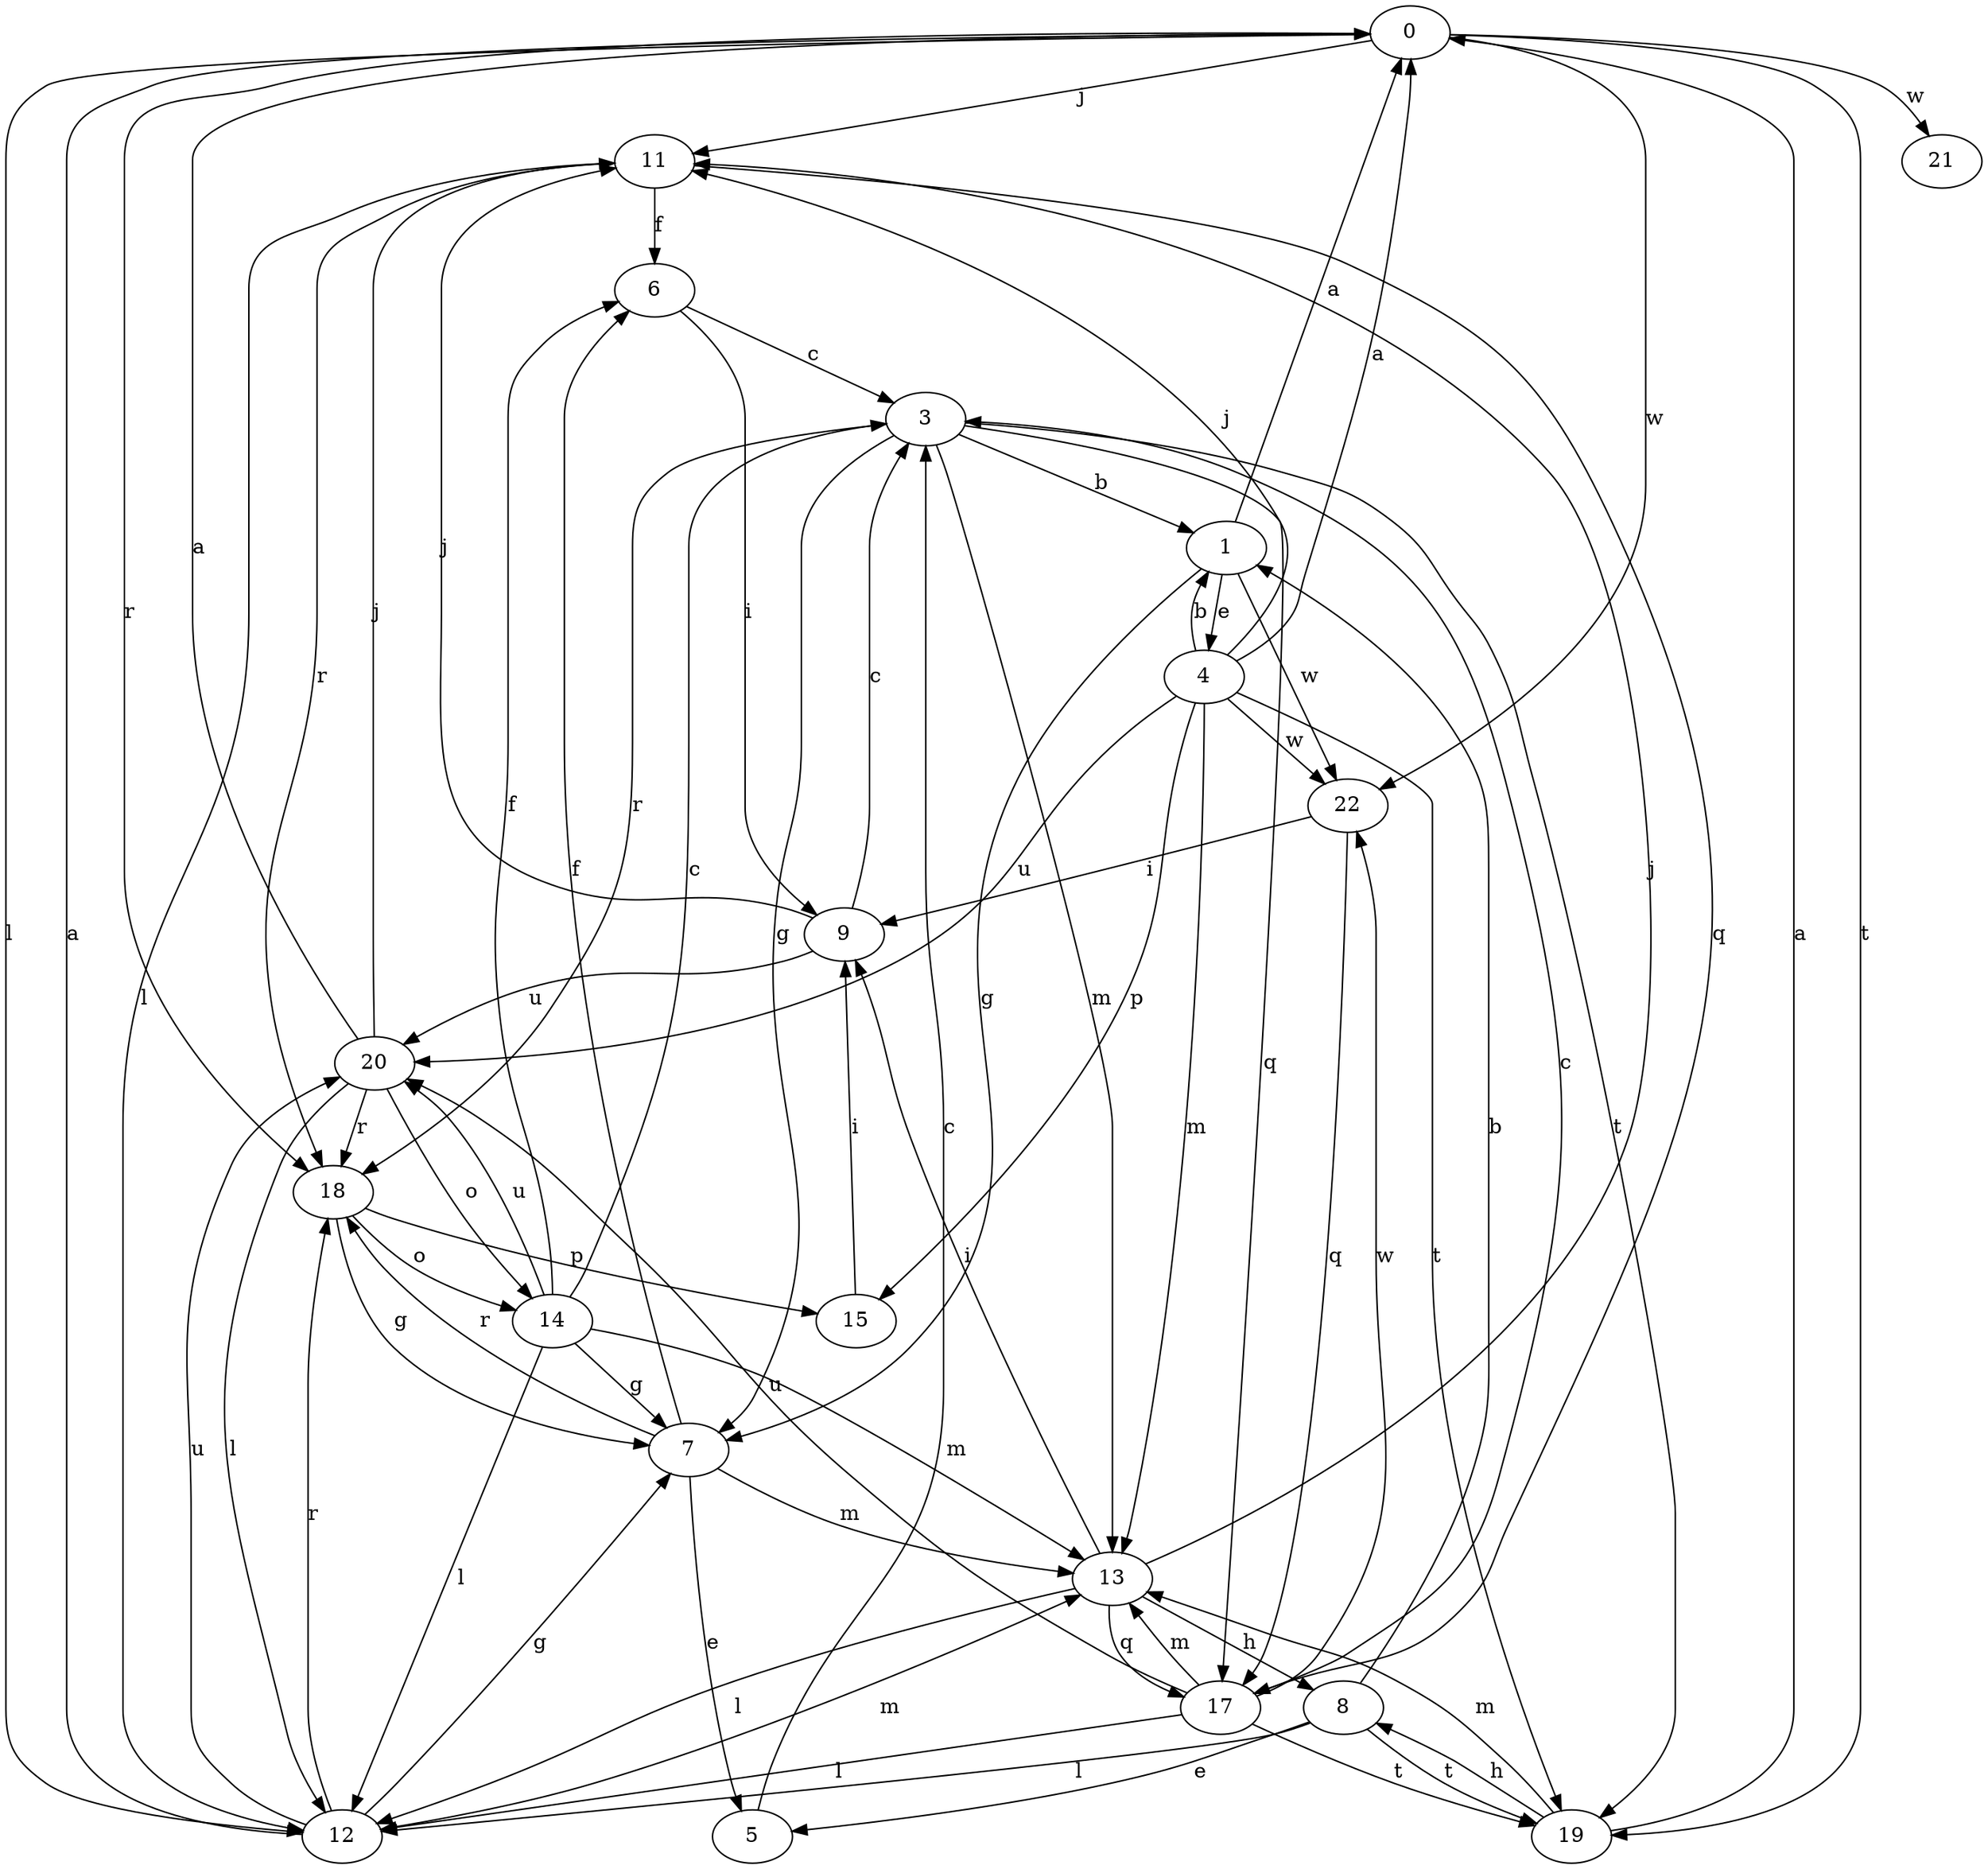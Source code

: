 strict digraph  {
0;
1;
3;
4;
5;
6;
7;
8;
9;
11;
12;
13;
14;
15;
17;
18;
19;
20;
21;
22;
0 -> 11  [label=j];
0 -> 12  [label=l];
0 -> 18  [label=r];
0 -> 19  [label=t];
0 -> 21  [label=w];
0 -> 22  [label=w];
1 -> 0  [label=a];
1 -> 4  [label=e];
1 -> 7  [label=g];
1 -> 22  [label=w];
3 -> 1  [label=b];
3 -> 7  [label=g];
3 -> 13  [label=m];
3 -> 17  [label=q];
3 -> 18  [label=r];
3 -> 19  [label=t];
4 -> 0  [label=a];
4 -> 1  [label=b];
4 -> 11  [label=j];
4 -> 13  [label=m];
4 -> 15  [label=p];
4 -> 19  [label=t];
4 -> 20  [label=u];
4 -> 22  [label=w];
5 -> 3  [label=c];
6 -> 3  [label=c];
6 -> 9  [label=i];
7 -> 5  [label=e];
7 -> 6  [label=f];
7 -> 13  [label=m];
7 -> 18  [label=r];
8 -> 1  [label=b];
8 -> 5  [label=e];
8 -> 12  [label=l];
8 -> 19  [label=t];
9 -> 3  [label=c];
9 -> 11  [label=j];
9 -> 20  [label=u];
11 -> 6  [label=f];
11 -> 12  [label=l];
11 -> 17  [label=q];
11 -> 18  [label=r];
12 -> 0  [label=a];
12 -> 7  [label=g];
12 -> 13  [label=m];
12 -> 18  [label=r];
12 -> 20  [label=u];
13 -> 8  [label=h];
13 -> 9  [label=i];
13 -> 11  [label=j];
13 -> 12  [label=l];
13 -> 17  [label=q];
14 -> 3  [label=c];
14 -> 6  [label=f];
14 -> 7  [label=g];
14 -> 12  [label=l];
14 -> 13  [label=m];
14 -> 20  [label=u];
15 -> 9  [label=i];
17 -> 3  [label=c];
17 -> 12  [label=l];
17 -> 13  [label=m];
17 -> 19  [label=t];
17 -> 20  [label=u];
17 -> 22  [label=w];
18 -> 7  [label=g];
18 -> 14  [label=o];
18 -> 15  [label=p];
19 -> 0  [label=a];
19 -> 8  [label=h];
19 -> 13  [label=m];
20 -> 0  [label=a];
20 -> 11  [label=j];
20 -> 12  [label=l];
20 -> 14  [label=o];
20 -> 18  [label=r];
22 -> 9  [label=i];
22 -> 17  [label=q];
}
